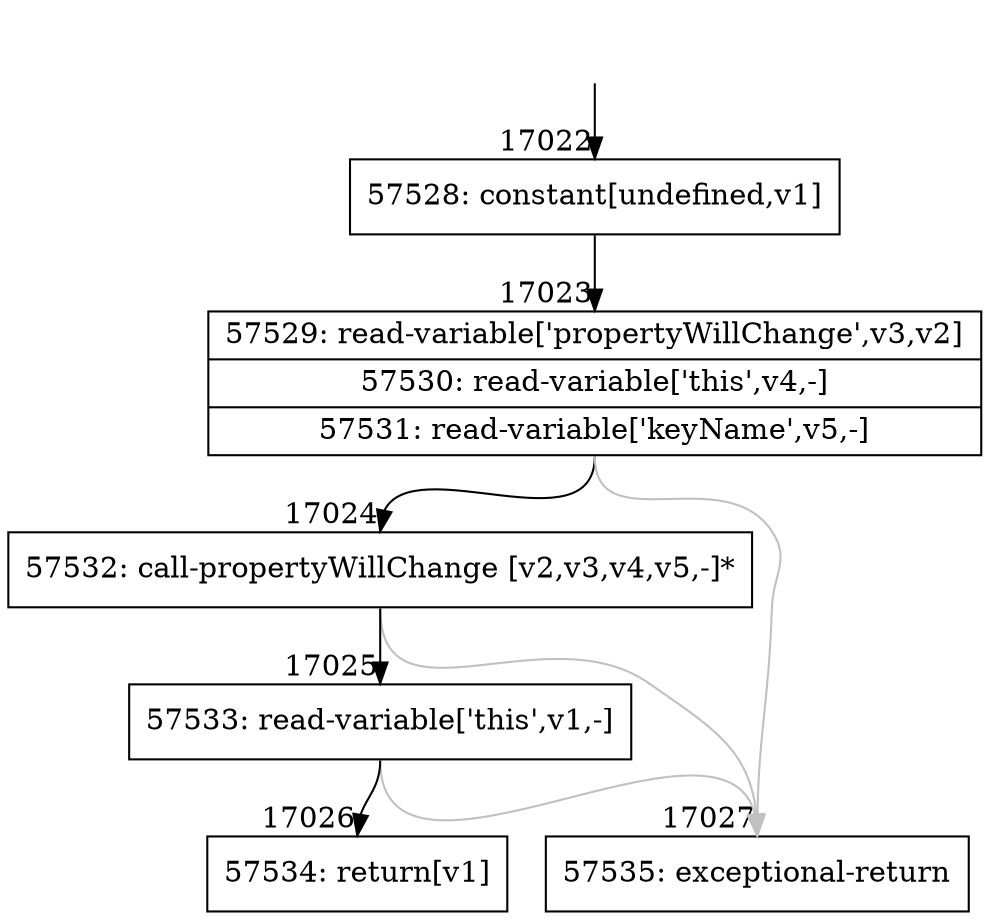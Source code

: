 digraph {
rankdir="TD"
BB_entry1460[shape=none,label=""];
BB_entry1460 -> BB17022 [tailport=s, headport=n, headlabel="    17022"]
BB17022 [shape=record label="{57528: constant[undefined,v1]}" ] 
BB17022 -> BB17023 [tailport=s, headport=n, headlabel="      17023"]
BB17023 [shape=record label="{57529: read-variable['propertyWillChange',v3,v2]|57530: read-variable['this',v4,-]|57531: read-variable['keyName',v5,-]}" ] 
BB17023 -> BB17024 [tailport=s, headport=n, headlabel="      17024"]
BB17023 -> BB17027 [tailport=s, headport=n, color=gray, headlabel="      17027"]
BB17024 [shape=record label="{57532: call-propertyWillChange [v2,v3,v4,v5,-]*}" ] 
BB17024 -> BB17025 [tailport=s, headport=n, headlabel="      17025"]
BB17024 -> BB17027 [tailport=s, headport=n, color=gray]
BB17025 [shape=record label="{57533: read-variable['this',v1,-]}" ] 
BB17025 -> BB17026 [tailport=s, headport=n, headlabel="      17026"]
BB17025 -> BB17027 [tailport=s, headport=n, color=gray]
BB17026 [shape=record label="{57534: return[v1]}" ] 
BB17027 [shape=record label="{57535: exceptional-return}" ] 
//#$~ 32254
}
